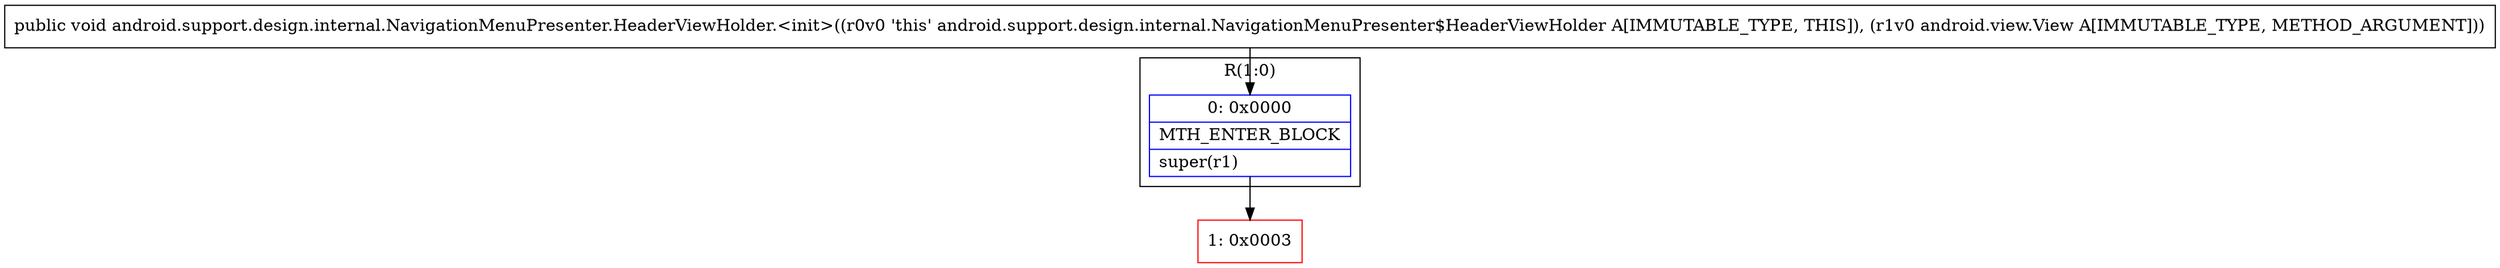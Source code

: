 digraph "CFG forandroid.support.design.internal.NavigationMenuPresenter.HeaderViewHolder.\<init\>(Landroid\/view\/View;)V" {
subgraph cluster_Region_255547623 {
label = "R(1:0)";
node [shape=record,color=blue];
Node_0 [shape=record,label="{0\:\ 0x0000|MTH_ENTER_BLOCK\l|super(r1)\l}"];
}
Node_1 [shape=record,color=red,label="{1\:\ 0x0003}"];
MethodNode[shape=record,label="{public void android.support.design.internal.NavigationMenuPresenter.HeaderViewHolder.\<init\>((r0v0 'this' android.support.design.internal.NavigationMenuPresenter$HeaderViewHolder A[IMMUTABLE_TYPE, THIS]), (r1v0 android.view.View A[IMMUTABLE_TYPE, METHOD_ARGUMENT])) }"];
MethodNode -> Node_0;
Node_0 -> Node_1;
}

